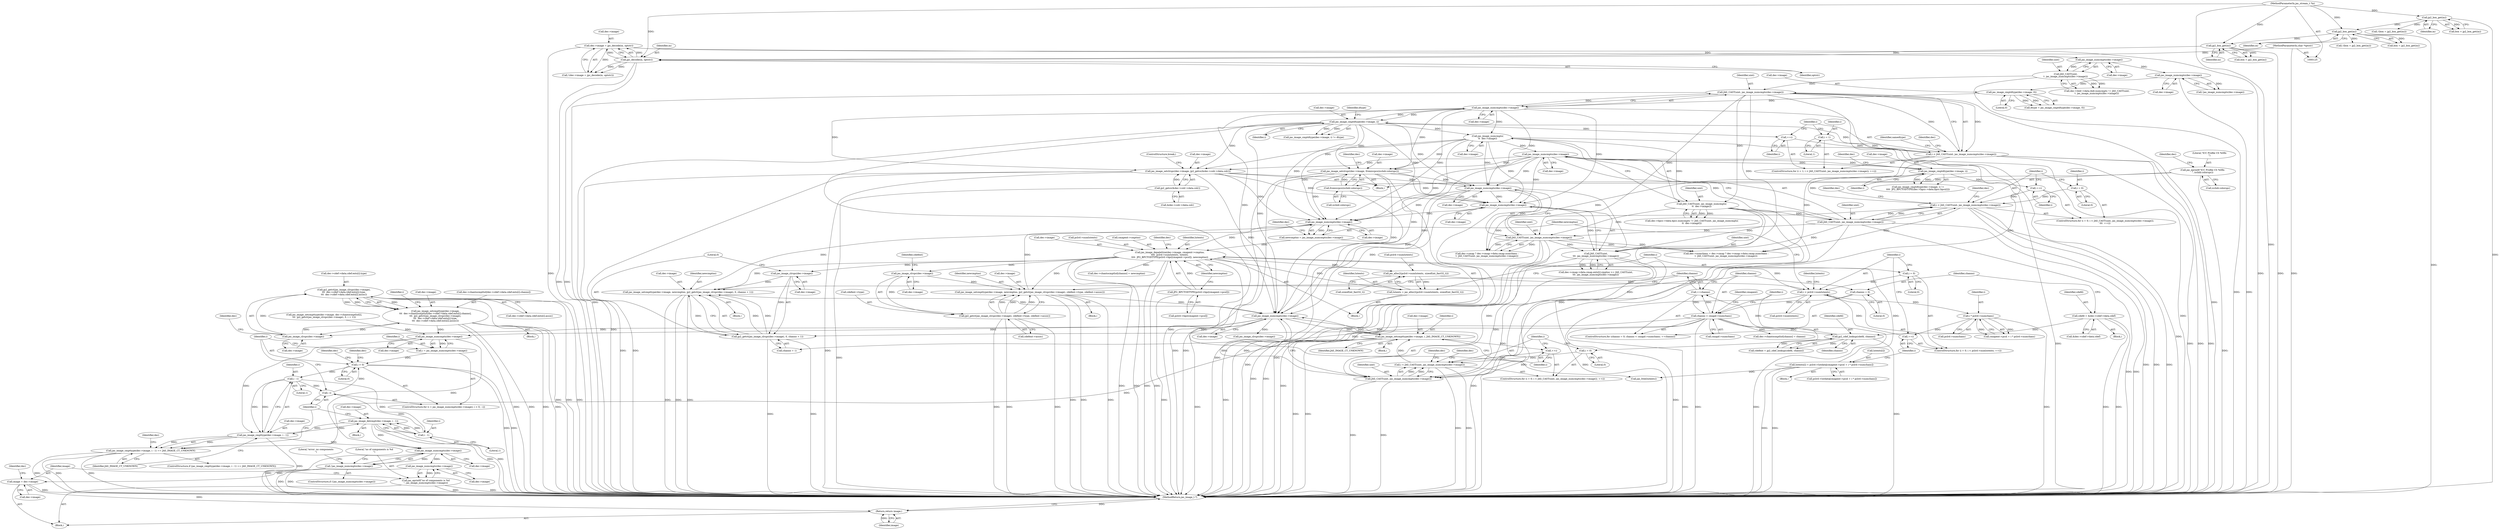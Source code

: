 digraph "0_jasper_e24bdc716c3327b067c551bc6cfb97fd2370358d_0@API" {
"1001128" [label="(Call,jp2_getct(jas_image_clrspc(dec->image),\n\t\t\t  dec->cdef->data.cdef.ents[i].type,\n\t\t\t  dec->cdef->data.cdef.ents[i].assoc))"];
"1001129" [label="(Call,jas_image_clrspc(dec->image))"];
"1001107" [label="(Call,jas_image_setcmpttype(dec->image,\n\t\t\t  dec->chantocmptlut[dec->cdef->data.cdef.ents[i].channo],\n\t\t\t  jp2_getct(jas_image_clrspc(dec->image),\n\t\t\t  dec->cdef->data.cdef.ents[i].type,\n\t\t\t  dec->cdef->data.cdef.ents[i].assoc)))"];
"1001128" [label="(Call,jp2_getct(jas_image_clrspc(dec->image),\n\t\t\t  dec->cdef->data.cdef.ents[i].type,\n\t\t\t  dec->cdef->data.cdef.ents[i].assoc))"];
"1001055" [label="(Call,jas_image_numcmpts(dec->image))"];
"1000601" [label="(Call,jas_image_setclrspc(dec->image, jp2_getcs(&dec->colr->data.colr)))"];
"1000528" [label="(Call,jas_image_numcmpts(\n\t\t  dec->image))"];
"1000441" [label="(Call,jas_image_numcmpts(dec->image))"];
"1000450" [label="(Call,jas_image_cmptdtype(dec->image, i))"];
"1000437" [label="(Call,i < JAS_CAST(uint, jas_image_numcmpts(dec->image)))"];
"1000445" [label="(Call,++i)"];
"1000434" [label="(Call,i = 1)"];
"1000439" [label="(Call,JAS_CAST(uint, jas_image_numcmpts(dec->image)))"];
"1000404" [label="(Call,JAS_CAST(uint,\n\t  jas_image_numcmpts(dec->image)))"];
"1000406" [label="(Call,jas_image_numcmpts(dec->image))"];
"1000373" [label="(Call,dec->image = jpc_decode(in, optstr))"];
"1000377" [label="(Call,jpc_decode(in, optstr))"];
"1000231" [label="(Call,jp2_box_get(in))"];
"1000206" [label="(Call,jp2_box_get(in))"];
"1000167" [label="(Call,jp2_box_get(in))"];
"1000126" [label="(MethodParameterIn,jas_stream_t *in)"];
"1000127" [label="(MethodParameterIn,char *optstr)"];
"1000428" [label="(Call,jas_image_cmptdtype(dec->image, 0))"];
"1000415" [label="(Call,jas_image_numcmpts(dec->image))"];
"1000547" [label="(Call,jas_image_numcmpts(dec->image))"];
"1000556" [label="(Call,jas_image_cmptdtype(dec->image, i))"];
"1000543" [label="(Call,i < JAS_CAST(uint, jas_image_numcmpts(dec->image)))"];
"1000551" [label="(Call,++i)"];
"1000540" [label="(Call,i = 0)"];
"1000545" [label="(Call,JAS_CAST(uint, jas_image_numcmpts(dec->image)))"];
"1000526" [label="(Call,JAS_CAST(uint, jas_image_numcmpts(\n\t\t  dec->image)))"];
"1000605" [label="(Call,jp2_getcs(&dec->colr->data.colr))"];
"1001015" [label="(Call,jas_image_setcmpttype(dec->image, newcmptno, jp2_getct(jas_image_clrspc(dec->image), cdefent->type, cdefent->assoc)))"];
"1001021" [label="(Call,jas_image_clrspc(dec->image))"];
"1000971" [label="(Call,jas_image_depalettize(dec->image, cmapent->cmptno,\n\t\t\t\t  pclrd->numlutents, lutents,\n\t\t\t\t  JP2_BPCTODTYPE(pclrd->bpc[cmapent->pcol]), newcmptno))"];
"1000967" [label="(Call,jas_image_numcmpts(dec->image))"];
"1000739" [label="(Call,jas_image_numcmpts(dec->image))"];
"1000653" [label="(Call,jas_image_setclrspc(dec->image, fromiccpcs(icchdr.colorspc)))"];
"1000657" [label="(Call,fromiccpcs(icchdr.colorspc))"];
"1000648" [label="(Call,jas_eprintf(\"ICC Profile CS %08x\n\", icchdr.colorspc))"];
"1000777" [label="(Call,jas_image_numcmpts(dec->image))"];
"1001033" [label="(Call,jas_image_setcmpttype(dec->image, newcmptno, jp2_getct(jas_image_clrspc(dec->image), 0, channo + 1)))"];
"1001039" [label="(Call,jas_image_clrspc(dec->image))"];
"1001038" [label="(Call,jp2_getct(jas_image_clrspc(dec->image), 0, channo + 1))"];
"1000890" [label="(Call,channo < cmapd->numchans)"];
"1000887" [label="(Call,channo = 0)"];
"1000895" [label="(Call,++channo)"];
"1001007" [label="(Call,jp2_cdef_lookup(cdefd, channo))"];
"1000876" [label="(Call,cdefd = &dec->cdef->data.cdef)"];
"1000940" [label="(Call,i < pclrd->numlutents)"];
"1000937" [label="(Call,i = 0)"];
"1000945" [label="(Call,++i)"];
"1000960" [label="(Call,i * pclrd->numchans)"];
"1000930" [label="(Call,jas_alloc2(pclrd->numlutents, sizeof(int_fast32_t)))"];
"1000928" [label="(Call,lutents = jas_alloc2(pclrd->numlutents, sizeof(int_fast32_t)))"];
"1000948" [label="(Call,lutents[i] = pclrd->lutdata[cmapent->pcol + i * pclrd->numchans])"];
"1000982" [label="(Call,JP2_BPCTODTYPE(pclrd->bpc[cmapent->pcol]))"];
"1000965" [label="(Call,newcmptno = jas_image_numcmpts(dec->image))"];
"1001020" [label="(Call,jp2_getct(jas_image_clrspc(dec->image), cdefent->type, cdefent->assoc))"];
"1001062" [label="(Call,jas_image_setcmpttype(dec->image, i, JAS_IMAGE_CT_UNKNOWN))"];
"1001051" [label="(Call,i < JAS_CAST(uint, jas_image_numcmpts(dec->image)))"];
"1001048" [label="(Call,i = 0)"];
"1001059" [label="(Call,++i)"];
"1001053" [label="(Call,JAS_CAST(uint, jas_image_numcmpts(dec->image)))"];
"1000737" [label="(Call,JAS_CAST(uint, jas_image_numcmpts(dec->image)))"];
"1000775" [label="(Call,JAS_CAST(uint,\n\t\t\t  jas_image_numcmpts(dec->image)))"];
"1001194" [label="(Call,jas_image_numcmpts(dec->image))"];
"1001192" [label="(Call,i = jas_image_numcmpts(dec->image))"];
"1001198" [label="(Call,i > 0)"];
"1001210" [label="(Call,i - 1)"];
"1001201" [label="(Call,--i)"];
"1001206" [label="(Call,jas_image_cmpttype(dec->image, i - 1))"];
"1001205" [label="(Call,jas_image_cmpttype(dec->image, i - 1) == JAS_IMAGE_CT_UNKNOWN)"];
"1001215" [label="(Call,jas_image_delcmpt(dec->image, i - 1))"];
"1001224" [label="(Call,jas_image_numcmpts(dec->image))"];
"1001223" [label="(Call,!jas_image_numcmpts(dec->image))"];
"1001234" [label="(Call,jas_image_numcmpts(dec->image))"];
"1001232" [label="(Call,jas_eprintf(\"no of components is %d\n\", jas_image_numcmpts(dec->image)))"];
"1001238" [label="(Call,image = dec->image)"];
"1001250" [label="(Return,return image;)"];
"1001219" [label="(Call,i - 1)"];
"1000204" [label="(Call,box = jp2_box_get(in))"];
"1000948" [label="(Call,lutents[i] = pclrd->lutdata[cmapent->pcol + i * pclrd->numchans])"];
"1000528" [label="(Call,jas_image_numcmpts(\n\t\t  dec->image))"];
"1000546" [label="(Identifier,uint)"];
"1001015" [label="(Call,jas_image_setcmpttype(dec->image, newcmptno, jp2_getct(jas_image_clrspc(dec->image), cdefent->type, cdefent->assoc)))"];
"1000949" [label="(Call,lutents[i])"];
"1000978" [label="(Call,pclrd->numlutents)"];
"1000560" [label="(Identifier,i)"];
"1000938" [label="(Identifier,i)"];
"1000658" [label="(Call,icchdr.colorspc)"];
"1001051" [label="(Call,i < JAS_CAST(uint, jas_image_numcmpts(dec->image)))"];
"1001210" [label="(Call,i - 1)"];
"1000436" [label="(Literal,1)"];
"1001007" [label="(Call,jp2_cdef_lookup(cdefd, channo))"];
"1001213" [label="(Identifier,JAS_IMAGE_CT_UNKNOWN)"];
"1000650" [label="(Call,icchdr.colorspc)"];
"1001225" [label="(Call,dec->image)"];
"1001028" [label="(Call,cdefent->assoc)"];
"1001206" [label="(Call,jas_image_cmpttype(dec->image, i - 1))"];
"1001083" [label="(Identifier,i)"];
"1000975" [label="(Call,cmapent->cmptno)"];
"1001219" [label="(Call,i - 1)"];
"1001217" [label="(Identifier,dec)"];
"1001191" [label="(ControlStructure,for (i = jas_image_numcmpts(dec->image); i > 0; --i))"];
"1001026" [label="(Identifier,cdefent)"];
"1000373" [label="(Call,dec->image = jpc_decode(in, optstr))"];
"1001053" [label="(Call,JAS_CAST(uint, jas_image_numcmpts(dec->image)))"];
"1000892" [label="(Call,cmapd->numchans)"];
"1000962" [label="(Call,pclrd->numchans)"];
"1001049" [label="(Identifier,i)"];
"1001239" [label="(Identifier,image)"];
"1001009" [label="(Identifier,channo)"];
"1000428" [label="(Call,jas_image_cmptdtype(dec->image, 0))"];
"1000940" [label="(Call,i < pclrd->numlutents)"];
"1001063" [label="(Call,dec->image)"];
"1001034" [label="(Call,dec->image)"];
"1001008" [label="(Identifier,cdefd)"];
"1000126" [label="(MethodParameterIn,jas_stream_t *in)"];
"1001238" [label="(Call,image = dec->image)"];
"1000968" [label="(Call,dec->image)"];
"1000740" [label="(Call,dec->image)"];
"1001005" [label="(Call,cdefent = jp2_cdef_lookup(cdefd, channo))"];
"1000445" [label="(Call,++i)"];
"1000527" [label="(Identifier,uint)"];
"1001250" [label="(Return,return image;)"];
"1000451" [label="(Call,dec->image)"];
"1000378" [label="(Identifier,in)"];
"1000967" [label="(Call,jas_image_numcmpts(dec->image))"];
"1000206" [label="(Call,jp2_box_get(in))"];
"1000971" [label="(Call,jas_image_depalettize(dec->image, cmapent->cmptno,\n\t\t\t\t  pclrd->numlutents, lutents,\n\t\t\t\t  JP2_BPCTODTYPE(pclrd->bpc[cmapent->pcol]), newcmptno))"];
"1001199" [label="(Identifier,i)"];
"1000542" [label="(Literal,0)"];
"1001025" [label="(Call,cdefent->type)"];
"1000429" [label="(Call,dec->image)"];
"1000929" [label="(Identifier,lutents)"];
"1000960" [label="(Call,i * pclrd->numchans)"];
"1000406" [label="(Call,jas_image_numcmpts(dec->image))"];
"1000551" [label="(Call,++i)"];
"1001230" [label="(Literal,\"error: no components\n\")"];
"1000543" [label="(Call,i < JAS_CAST(uint, jas_image_numcmpts(dec->image)))"];
"1000956" [label="(Call,cmapent->pcol + i * pclrd->numchans)"];
"1000931" [label="(Call,pclrd->numlutents)"];
"1001055" [label="(Call,jas_image_numcmpts(dec->image))"];
"1001212" [label="(Literal,1)"];
"1000739" [label="(Call,jas_image_numcmpts(dec->image))"];
"1001251" [label="(Identifier,image)"];
"1000426" [label="(Call,dtype = jas_image_cmptdtype(dec->image, 0))"];
"1000890" [label="(Call,channo < cmapd->numchans)"];
"1000998" [label="(Call,jas_free(lutents))"];
"1000165" [label="(Call,box = jp2_box_get(in))"];
"1000555" [label="(Call,jas_image_cmptdtype(dec->image, i) !=\n\t\t\t\t  JP2_BPCTODTYPE(dec->bpcc->data.bpcc.bpcs[i]))"];
"1000567" [label="(Identifier,dec)"];
"1001223" [label="(Call,!jas_image_numcmpts(dec->image))"];
"1001059" [label="(Call,++i)"];
"1000583" [label="(Identifier,dec)"];
"1001050" [label="(Literal,0)"];
"1001020" [label="(Call,jp2_getct(jas_image_clrspc(dec->image), cdefent->type, cdefent->assoc))"];
"1000950" [label="(Identifier,lutents)"];
"1000414" [label="(Call,!jas_image_numcmpts(dec->image))"];
"1001133" [label="(Call,dec->cdef->data.cdef.ents[i].type)"];
"1001216" [label="(Call,dec->image)"];
"1000655" [label="(Identifier,dec)"];
"1000558" [label="(Identifier,dec)"];
"1000930" [label="(Call,jas_alloc2(pclrd->numlutents, sizeof(int_fast32_t)))"];
"1001130" [label="(Call,dec->image)"];
"1000649" [label="(Literal,\"ICC Profile CS %08x\n\")"];
"1000961" [label="(Identifier,i)"];
"1000127" [label="(MethodParameterIn,char *optstr)"];
"1000913" [label="(Call,dec->chantocmptlut[channo] = channo)"];
"1001044" [label="(Call,channo + 1)"];
"1000601" [label="(Call,jas_image_setclrspc(dec->image, jp2_getcs(&dec->colr->data.colr)))"];
"1000435" [label="(Identifier,i)"];
"1000982" [label="(Call,JP2_BPCTODTYPE(pclrd->bpc[cmapent->pcol]))"];
"1001245" [label="(Identifier,dec)"];
"1001128" [label="(Call,jp2_getct(jas_image_clrspc(dec->image),\n\t\t\t  dec->cdef->data.cdef.ents[i].type,\n\t\t\t  dec->cdef->data.cdef.ents[i].assoc))"];
"1001240" [label="(Call,dec->image)"];
"1000404" [label="(Call,JAS_CAST(uint,\n\t  jas_image_numcmpts(dec->image)))"];
"1000407" [label="(Call,dec->image)"];
"1000947" [label="(Block,)"];
"1000441" [label="(Call,jas_image_numcmpts(dec->image))"];
"1000207" [label="(Identifier,in)"];
"1000540" [label="(Call,i = 0)"];
"1000544" [label="(Identifier,i)"];
"1000606" [label="(Call,&dec->colr->data.colr)"];
"1001067" [label="(Identifier,JAS_IMAGE_CT_UNKNOWN)"];
"1001064" [label="(Identifier,dec)"];
"1000440" [label="(Identifier,uint)"];
"1000167" [label="(Call,jp2_box_get(in))"];
"1000899" [label="(Identifier,cmapent)"];
"1001056" [label="(Call,dec->image)"];
"1001004" [label="(Block,)"];
"1001208" [label="(Identifier,dec)"];
"1000415" [label="(Call,jas_image_numcmpts(dec->image))"];
"1001048" [label="(Call,i = 0)"];
"1000653" [label="(Call,jas_image_setclrspc(dec->image, fromiccpcs(icchdr.colorspc)))"];
"1000886" [label="(ControlStructure,for (channo = 0; channo < cmapd->numchans; ++channo))"];
"1000541" [label="(Identifier,i)"];
"1001200" [label="(Literal,0)"];
"1000548" [label="(Call,dec->image)"];
"1000545" [label="(Call,JAS_CAST(uint, jas_image_numcmpts(dec->image)))"];
"1000761" [label="(Call,dec->cmap->data.cmap.ents[i].cmptno >= JAS_CAST(uint,\n\t\t\t  jas_image_numcmpts(dec->image)))"];
"1001204" [label="(ControlStructure,if (jas_image_cmpttype(dec->image, i - 1) == JAS_IMAGE_CT_UNKNOWN))"];
"1000934" [label="(Call,sizeof(int_fast32_t))"];
"1000416" [label="(Call,dec->image)"];
"1001139" [label="(Identifier,dec)"];
"1001038" [label="(Call,jp2_getct(jas_image_clrspc(dec->image), 0, channo + 1))"];
"1000941" [label="(Identifier,i)"];
"1000605" [label="(Call,jp2_getcs(&dec->colr->data.colr))"];
"1001047" [label="(ControlStructure,for (i = 0; i < JAS_CAST(uint, jas_image_numcmpts(dec->image)); ++i))"];
"1000994" [label="(Identifier,dec)"];
"1000664" [label="(Identifier,dec)"];
"1000889" [label="(Literal,0)"];
"1001226" [label="(Identifier,dec)"];
"1001019" [label="(Identifier,newcmptno)"];
"1001062" [label="(Call,jas_image_setcmpttype(dec->image, i, JAS_IMAGE_CT_UNKNOWN))"];
"1000439" [label="(Call,JAS_CAST(uint, jas_image_numcmpts(dec->image)))"];
"1000539" [label="(ControlStructure,for (i = 0; i < JAS_CAST(uint, jas_image_numcmpts(dec->image));\n\t\t\t  ++i))"];
"1000552" [label="(Identifier,i)"];
"1000442" [label="(Call,dec->image)"];
"1001198" [label="(Call,i > 0)"];
"1000720" [label="(Call,dec->numchans = dec->cmap ? dec->cmap->data.cmap.numchans :\n\t  JAS_CAST(uint, jas_image_numcmpts(dec->image)))"];
"1001039" [label="(Call,jas_image_clrspc(dec->image))"];
"1001108" [label="(Call,dec->image)"];
"1000939" [label="(Literal,0)"];
"1001201" [label="(Call,--i)"];
"1001084" [label="(Block,)"];
"1000973" [label="(Identifier,dec)"];
"1000599" [label="(Block,)"];
"1000614" [label="(ControlStructure,break;)"];
"1001107" [label="(Call,jas_image_setcmpttype(dec->image,\n\t\t\t  dec->chantocmptlut[dec->cdef->data.cdef.ents[i].channo],\n\t\t\t  jp2_getct(jas_image_clrspc(dec->image),\n\t\t\t  dec->cdef->data.cdef.ents[i].type,\n\t\t\t  dec->cdef->data.cdef.ents[i].assoc)))"];
"1000891" [label="(Identifier,channo)"];
"1001061" [label="(Block,)"];
"1001033" [label="(Call,jas_image_setcmpttype(dec->image, newcmptno, jp2_getct(jas_image_clrspc(dec->image), 0, channo + 1)))"];
"1000557" [label="(Call,dec->image)"];
"1000928" [label="(Call,lutents = jas_alloc2(pclrd->numlutents, sizeof(int_fast32_t)))"];
"1001235" [label="(Call,dec->image)"];
"1000433" [label="(ControlStructure,for (i = 1; i < JAS_CAST(uint, jas_image_numcmpts(dec->image)); ++i))"];
"1000434" [label="(Call,i = 1)"];
"1001146" [label="(Call,dec->cdef->data.cdef.ents[i].assoc)"];
"1001234" [label="(Call,jas_image_numcmpts(dec->image))"];
"1001214" [label="(Block,)"];
"1001022" [label="(Call,dec->image)"];
"1000454" [label="(Identifier,i)"];
"1001043" [label="(Literal,0)"];
"1000983" [label="(Call,pclrd->bpc[cmapent->pcol])"];
"1000738" [label="(Identifier,uint)"];
"1000887" [label="(Call,channo = 0)"];
"1000405" [label="(Identifier,uint)"];
"1001211" [label="(Identifier,i)"];
"1000437" [label="(Call,i < JAS_CAST(uint, jas_image_numcmpts(dec->image)))"];
"1000927" [label="(Block,)"];
"1000231" [label="(Call,jp2_box_get(in))"];
"1000374" [label="(Call,dec->image)"];
"1000455" [label="(Identifier,dtype)"];
"1001202" [label="(Identifier,i)"];
"1000952" [label="(Call,pclrd->lutdata[cmapent->pcol + i * pclrd->numchans])"];
"1000450" [label="(Call,jas_image_cmptdtype(dec->image, i))"];
"1000981" [label="(Identifier,lutents)"];
"1000526" [label="(Call,JAS_CAST(uint, jas_image_numcmpts(\n\t\t  dec->image)))"];
"1001129" [label="(Call,jas_image_clrspc(dec->image))"];
"1001040" [label="(Call,dec->image)"];
"1000877" [label="(Identifier,cdefd)"];
"1000128" [label="(Block,)"];
"1000896" [label="(Identifier,channo)"];
"1000547" [label="(Call,jas_image_numcmpts(dec->image))"];
"1001220" [label="(Identifier,i)"];
"1000232" [label="(Identifier,in)"];
"1001054" [label="(Identifier,uint)"];
"1000438" [label="(Identifier,i)"];
"1000965" [label="(Call,newcmptno = jas_image_numcmpts(dec->image))"];
"1000654" [label="(Call,dec->image)"];
"1000164" [label="(Call,!(box = jp2_box_get(in)))"];
"1001173" [label="(Call,jas_image_setcmpttype(dec->image, dec->chantocmptlut[i],\n\t\t\t  jp2_getct(jas_image_clrspc(dec->image), 0, i + 1)))"];
"1000556" [label="(Call,jas_image_cmptdtype(dec->image, i))"];
"1000945" [label="(Call,++i)"];
"1000229" [label="(Call,box = jp2_box_get(in))"];
"1001221" [label="(Literal,1)"];
"1000878" [label="(Call,&dec->cdef->data.cdef)"];
"1000203" [label="(Call,!(box = jp2_box_get(in)))"];
"1000394" [label="(Call,dec->ihdr->data.ihdr.numcmpts != JAS_CAST(uint,\n\t  jas_image_numcmpts(dec->image)))"];
"1000446" [label="(Identifier,i)"];
"1000972" [label="(Call,dec->image)"];
"1000991" [label="(Call,dec->chantocmptlut[channo] = newcmptno)"];
"1000657" [label="(Call,fromiccpcs(icchdr.colorspc))"];
"1001215" [label="(Call,jas_image_delcmpt(dec->image, i - 1))"];
"1000776" [label="(Identifier,uint)"];
"1001224" [label="(Call,jas_image_numcmpts(dec->image))"];
"1001232" [label="(Call,jas_eprintf(\"no of components is %d\n\", jas_image_numcmpts(dec->image)))"];
"1000372" [label="(Call,!(dec->image = jpc_decode(in, optstr)))"];
"1000516" [label="(Call,dec->bpcc->data.bpcc.numcmpts != JAS_CAST(uint, jas_image_numcmpts(\n\t\t  dec->image)))"];
"1001037" [label="(Identifier,newcmptno)"];
"1000937" [label="(Call,i = 0)"];
"1000529" [label="(Call,dec->image)"];
"1000855" [label="(Block,)"];
"1000777" [label="(Call,jas_image_numcmpts(dec->image))"];
"1001193" [label="(Identifier,i)"];
"1001032" [label="(Block,)"];
"1001183" [label="(Call,jas_image_clrspc(dec->image))"];
"1000876" [label="(Call,cdefd = &dec->cdef->data.cdef)"];
"1001205" [label="(Call,jas_image_cmpttype(dec->image, i - 1) == JAS_IMAGE_CT_UNKNOWN)"];
"1000737" [label="(Call,JAS_CAST(uint, jas_image_numcmpts(dec->image)))"];
"1000464" [label="(Identifier,samedtype)"];
"1001265" [label="(MethodReturn,jas_image_t *)"];
"1000778" [label="(Call,dec->image)"];
"1000888" [label="(Identifier,channo)"];
"1000895" [label="(Call,++channo)"];
"1001052" [label="(Identifier,i)"];
"1001111" [label="(Call,dec->chantocmptlut[dec->cdef->data.cdef.ents[i].channo])"];
"1000602" [label="(Call,dec->image)"];
"1000724" [label="(Call,dec->cmap ? dec->cmap->data.cmap.numchans :\n\t  JAS_CAST(uint, jas_image_numcmpts(dec->image)))"];
"1000966" [label="(Identifier,newcmptno)"];
"1000946" [label="(Identifier,i)"];
"1000775" [label="(Call,JAS_CAST(uint,\n\t\t\t  jas_image_numcmpts(dec->image)))"];
"1000377" [label="(Call,jpc_decode(in, optstr))"];
"1001222" [label="(ControlStructure,if (!jas_image_numcmpts(dec->image)))"];
"1000452" [label="(Identifier,dec)"];
"1001016" [label="(Call,dec->image)"];
"1001066" [label="(Identifier,i)"];
"1001233" [label="(Literal,\"no of components is %d\n\")"];
"1000648" [label="(Call,jas_eprintf(\"ICC Profile CS %08x\n\", icchdr.colorspc))"];
"1000990" [label="(Identifier,newcmptno)"];
"1000942" [label="(Call,pclrd->numlutents)"];
"1001060" [label="(Identifier,i)"];
"1001194" [label="(Call,jas_image_numcmpts(dec->image))"];
"1001021" [label="(Call,jas_image_clrspc(dec->image))"];
"1001207" [label="(Call,dec->image)"];
"1000379" [label="(Identifier,optstr)"];
"1000432" [label="(Literal,0)"];
"1001192" [label="(Call,i = jas_image_numcmpts(dec->image))"];
"1001070" [label="(Identifier,dec)"];
"1000168" [label="(Identifier,in)"];
"1000449" [label="(Call,jas_image_cmptdtype(dec->image, i) != dtype)"];
"1000936" [label="(ControlStructure,for (i = 0; i < pclrd->numlutents; ++i))"];
"1001195" [label="(Call,dec->image)"];
"1001128" -> "1001107"  [label="AST: "];
"1001128" -> "1001146"  [label="CFG: "];
"1001129" -> "1001128"  [label="AST: "];
"1001133" -> "1001128"  [label="AST: "];
"1001146" -> "1001128"  [label="AST: "];
"1001107" -> "1001128"  [label="CFG: "];
"1001128" -> "1001265"  [label="DDG: "];
"1001128" -> "1001265"  [label="DDG: "];
"1001128" -> "1001265"  [label="DDG: "];
"1001128" -> "1001107"  [label="DDG: "];
"1001128" -> "1001107"  [label="DDG: "];
"1001128" -> "1001107"  [label="DDG: "];
"1001129" -> "1001128"  [label="DDG: "];
"1001129" -> "1001130"  [label="CFG: "];
"1001130" -> "1001129"  [label="AST: "];
"1001139" -> "1001129"  [label="CFG: "];
"1001129" -> "1001107"  [label="DDG: "];
"1001107" -> "1001129"  [label="DDG: "];
"1001055" -> "1001129"  [label="DDG: "];
"1001107" -> "1001084"  [label="AST: "];
"1001108" -> "1001107"  [label="AST: "];
"1001111" -> "1001107"  [label="AST: "];
"1001083" -> "1001107"  [label="CFG: "];
"1001107" -> "1001265"  [label="DDG: "];
"1001107" -> "1001265"  [label="DDG: "];
"1001107" -> "1001265"  [label="DDG: "];
"1001107" -> "1001265"  [label="DDG: "];
"1001107" -> "1001194"  [label="DDG: "];
"1001055" -> "1001053"  [label="AST: "];
"1001055" -> "1001056"  [label="CFG: "];
"1001056" -> "1001055"  [label="AST: "];
"1001053" -> "1001055"  [label="CFG: "];
"1001055" -> "1001265"  [label="DDG: "];
"1001055" -> "1001053"  [label="DDG: "];
"1000601" -> "1001055"  [label="DDG: "];
"1001015" -> "1001055"  [label="DDG: "];
"1000739" -> "1001055"  [label="DDG: "];
"1001062" -> "1001055"  [label="DDG: "];
"1000528" -> "1001055"  [label="DDG: "];
"1000777" -> "1001055"  [label="DDG: "];
"1000450" -> "1001055"  [label="DDG: "];
"1000653" -> "1001055"  [label="DDG: "];
"1001033" -> "1001055"  [label="DDG: "];
"1000441" -> "1001055"  [label="DDG: "];
"1000547" -> "1001055"  [label="DDG: "];
"1001055" -> "1001062"  [label="DDG: "];
"1001055" -> "1001183"  [label="DDG: "];
"1001055" -> "1001194"  [label="DDG: "];
"1000601" -> "1000599"  [label="AST: "];
"1000601" -> "1000605"  [label="CFG: "];
"1000602" -> "1000601"  [label="AST: "];
"1000605" -> "1000601"  [label="AST: "];
"1000614" -> "1000601"  [label="CFG: "];
"1000601" -> "1001265"  [label="DDG: "];
"1000601" -> "1001265"  [label="DDG: "];
"1000601" -> "1001265"  [label="DDG: "];
"1000528" -> "1000601"  [label="DDG: "];
"1000450" -> "1000601"  [label="DDG: "];
"1000441" -> "1000601"  [label="DDG: "];
"1000547" -> "1000601"  [label="DDG: "];
"1000605" -> "1000601"  [label="DDG: "];
"1000601" -> "1000739"  [label="DDG: "];
"1000601" -> "1000777"  [label="DDG: "];
"1000601" -> "1000967"  [label="DDG: "];
"1000528" -> "1000526"  [label="AST: "];
"1000528" -> "1000529"  [label="CFG: "];
"1000529" -> "1000528"  [label="AST: "];
"1000526" -> "1000528"  [label="CFG: "];
"1000528" -> "1001265"  [label="DDG: "];
"1000528" -> "1000526"  [label="DDG: "];
"1000441" -> "1000528"  [label="DDG: "];
"1000450" -> "1000528"  [label="DDG: "];
"1000528" -> "1000547"  [label="DDG: "];
"1000528" -> "1000653"  [label="DDG: "];
"1000528" -> "1000739"  [label="DDG: "];
"1000528" -> "1000777"  [label="DDG: "];
"1000528" -> "1000967"  [label="DDG: "];
"1000441" -> "1000439"  [label="AST: "];
"1000441" -> "1000442"  [label="CFG: "];
"1000442" -> "1000441"  [label="AST: "];
"1000439" -> "1000441"  [label="CFG: "];
"1000441" -> "1001265"  [label="DDG: "];
"1000441" -> "1000439"  [label="DDG: "];
"1000450" -> "1000441"  [label="DDG: "];
"1000428" -> "1000441"  [label="DDG: "];
"1000441" -> "1000450"  [label="DDG: "];
"1000441" -> "1000653"  [label="DDG: "];
"1000441" -> "1000739"  [label="DDG: "];
"1000441" -> "1000777"  [label="DDG: "];
"1000441" -> "1000967"  [label="DDG: "];
"1000450" -> "1000449"  [label="AST: "];
"1000450" -> "1000454"  [label="CFG: "];
"1000451" -> "1000450"  [label="AST: "];
"1000454" -> "1000450"  [label="AST: "];
"1000455" -> "1000450"  [label="CFG: "];
"1000450" -> "1001265"  [label="DDG: "];
"1000450" -> "1001265"  [label="DDG: "];
"1000450" -> "1000445"  [label="DDG: "];
"1000450" -> "1000449"  [label="DDG: "];
"1000450" -> "1000449"  [label="DDG: "];
"1000437" -> "1000450"  [label="DDG: "];
"1000450" -> "1000653"  [label="DDG: "];
"1000450" -> "1000739"  [label="DDG: "];
"1000450" -> "1000777"  [label="DDG: "];
"1000450" -> "1000967"  [label="DDG: "];
"1000437" -> "1000433"  [label="AST: "];
"1000437" -> "1000439"  [label="CFG: "];
"1000438" -> "1000437"  [label="AST: "];
"1000439" -> "1000437"  [label="AST: "];
"1000452" -> "1000437"  [label="CFG: "];
"1000464" -> "1000437"  [label="CFG: "];
"1000437" -> "1001265"  [label="DDG: "];
"1000437" -> "1001265"  [label="DDG: "];
"1000437" -> "1001265"  [label="DDG: "];
"1000445" -> "1000437"  [label="DDG: "];
"1000434" -> "1000437"  [label="DDG: "];
"1000439" -> "1000437"  [label="DDG: "];
"1000439" -> "1000437"  [label="DDG: "];
"1000437" -> "1000720"  [label="DDG: "];
"1000437" -> "1000724"  [label="DDG: "];
"1000445" -> "1000433"  [label="AST: "];
"1000445" -> "1000446"  [label="CFG: "];
"1000446" -> "1000445"  [label="AST: "];
"1000438" -> "1000445"  [label="CFG: "];
"1000434" -> "1000433"  [label="AST: "];
"1000434" -> "1000436"  [label="CFG: "];
"1000435" -> "1000434"  [label="AST: "];
"1000436" -> "1000434"  [label="AST: "];
"1000438" -> "1000434"  [label="CFG: "];
"1000440" -> "1000439"  [label="AST: "];
"1000439" -> "1001265"  [label="DDG: "];
"1000439" -> "1001265"  [label="DDG: "];
"1000404" -> "1000439"  [label="DDG: "];
"1000439" -> "1000526"  [label="DDG: "];
"1000439" -> "1000737"  [label="DDG: "];
"1000439" -> "1000775"  [label="DDG: "];
"1000439" -> "1001053"  [label="DDG: "];
"1000404" -> "1000394"  [label="AST: "];
"1000404" -> "1000406"  [label="CFG: "];
"1000405" -> "1000404"  [label="AST: "];
"1000406" -> "1000404"  [label="AST: "];
"1000394" -> "1000404"  [label="CFG: "];
"1000404" -> "1001265"  [label="DDG: "];
"1000404" -> "1000394"  [label="DDG: "];
"1000404" -> "1000394"  [label="DDG: "];
"1000406" -> "1000404"  [label="DDG: "];
"1000406" -> "1000407"  [label="CFG: "];
"1000407" -> "1000406"  [label="AST: "];
"1000373" -> "1000406"  [label="DDG: "];
"1000406" -> "1000415"  [label="DDG: "];
"1000373" -> "1000372"  [label="AST: "];
"1000373" -> "1000377"  [label="CFG: "];
"1000374" -> "1000373"  [label="AST: "];
"1000377" -> "1000373"  [label="AST: "];
"1000372" -> "1000373"  [label="CFG: "];
"1000373" -> "1001265"  [label="DDG: "];
"1000373" -> "1001265"  [label="DDG: "];
"1000373" -> "1000372"  [label="DDG: "];
"1000377" -> "1000373"  [label="DDG: "];
"1000377" -> "1000373"  [label="DDG: "];
"1000377" -> "1000379"  [label="CFG: "];
"1000378" -> "1000377"  [label="AST: "];
"1000379" -> "1000377"  [label="AST: "];
"1000377" -> "1001265"  [label="DDG: "];
"1000377" -> "1001265"  [label="DDG: "];
"1000377" -> "1000372"  [label="DDG: "];
"1000377" -> "1000372"  [label="DDG: "];
"1000231" -> "1000377"  [label="DDG: "];
"1000126" -> "1000377"  [label="DDG: "];
"1000127" -> "1000377"  [label="DDG: "];
"1000231" -> "1000229"  [label="AST: "];
"1000231" -> "1000232"  [label="CFG: "];
"1000232" -> "1000231"  [label="AST: "];
"1000229" -> "1000231"  [label="CFG: "];
"1000231" -> "1001265"  [label="DDG: "];
"1000231" -> "1000229"  [label="DDG: "];
"1000206" -> "1000231"  [label="DDG: "];
"1000126" -> "1000231"  [label="DDG: "];
"1000206" -> "1000204"  [label="AST: "];
"1000206" -> "1000207"  [label="CFG: "];
"1000207" -> "1000206"  [label="AST: "];
"1000204" -> "1000206"  [label="CFG: "];
"1000206" -> "1001265"  [label="DDG: "];
"1000206" -> "1000203"  [label="DDG: "];
"1000206" -> "1000204"  [label="DDG: "];
"1000167" -> "1000206"  [label="DDG: "];
"1000126" -> "1000206"  [label="DDG: "];
"1000167" -> "1000165"  [label="AST: "];
"1000167" -> "1000168"  [label="CFG: "];
"1000168" -> "1000167"  [label="AST: "];
"1000165" -> "1000167"  [label="CFG: "];
"1000167" -> "1001265"  [label="DDG: "];
"1000167" -> "1000164"  [label="DDG: "];
"1000167" -> "1000165"  [label="DDG: "];
"1000126" -> "1000167"  [label="DDG: "];
"1000126" -> "1000125"  [label="AST: "];
"1000126" -> "1001265"  [label="DDG: "];
"1000127" -> "1000125"  [label="AST: "];
"1000127" -> "1001265"  [label="DDG: "];
"1000428" -> "1000426"  [label="AST: "];
"1000428" -> "1000432"  [label="CFG: "];
"1000429" -> "1000428"  [label="AST: "];
"1000432" -> "1000428"  [label="AST: "];
"1000426" -> "1000428"  [label="CFG: "];
"1000428" -> "1000426"  [label="DDG: "];
"1000428" -> "1000426"  [label="DDG: "];
"1000415" -> "1000428"  [label="DDG: "];
"1000415" -> "1000414"  [label="AST: "];
"1000415" -> "1000416"  [label="CFG: "];
"1000416" -> "1000415"  [label="AST: "];
"1000414" -> "1000415"  [label="CFG: "];
"1000415" -> "1001265"  [label="DDG: "];
"1000415" -> "1000414"  [label="DDG: "];
"1000547" -> "1000545"  [label="AST: "];
"1000547" -> "1000548"  [label="CFG: "];
"1000548" -> "1000547"  [label="AST: "];
"1000545" -> "1000547"  [label="CFG: "];
"1000547" -> "1001265"  [label="DDG: "];
"1000547" -> "1000545"  [label="DDG: "];
"1000556" -> "1000547"  [label="DDG: "];
"1000547" -> "1000556"  [label="DDG: "];
"1000547" -> "1000653"  [label="DDG: "];
"1000547" -> "1000739"  [label="DDG: "];
"1000547" -> "1000777"  [label="DDG: "];
"1000547" -> "1000967"  [label="DDG: "];
"1000556" -> "1000555"  [label="AST: "];
"1000556" -> "1000560"  [label="CFG: "];
"1000557" -> "1000556"  [label="AST: "];
"1000560" -> "1000556"  [label="AST: "];
"1000567" -> "1000556"  [label="CFG: "];
"1000556" -> "1000551"  [label="DDG: "];
"1000556" -> "1000555"  [label="DDG: "];
"1000556" -> "1000555"  [label="DDG: "];
"1000543" -> "1000556"  [label="DDG: "];
"1000543" -> "1000539"  [label="AST: "];
"1000543" -> "1000545"  [label="CFG: "];
"1000544" -> "1000543"  [label="AST: "];
"1000545" -> "1000543"  [label="AST: "];
"1000558" -> "1000543"  [label="CFG: "];
"1000583" -> "1000543"  [label="CFG: "];
"1000543" -> "1001265"  [label="DDG: "];
"1000543" -> "1001265"  [label="DDG: "];
"1000543" -> "1001265"  [label="DDG: "];
"1000551" -> "1000543"  [label="DDG: "];
"1000540" -> "1000543"  [label="DDG: "];
"1000545" -> "1000543"  [label="DDG: "];
"1000545" -> "1000543"  [label="DDG: "];
"1000543" -> "1000720"  [label="DDG: "];
"1000543" -> "1000724"  [label="DDG: "];
"1000551" -> "1000539"  [label="AST: "];
"1000551" -> "1000552"  [label="CFG: "];
"1000552" -> "1000551"  [label="AST: "];
"1000544" -> "1000551"  [label="CFG: "];
"1000540" -> "1000539"  [label="AST: "];
"1000540" -> "1000542"  [label="CFG: "];
"1000541" -> "1000540"  [label="AST: "];
"1000542" -> "1000540"  [label="AST: "];
"1000544" -> "1000540"  [label="CFG: "];
"1000546" -> "1000545"  [label="AST: "];
"1000545" -> "1001265"  [label="DDG: "];
"1000545" -> "1001265"  [label="DDG: "];
"1000526" -> "1000545"  [label="DDG: "];
"1000545" -> "1000737"  [label="DDG: "];
"1000545" -> "1000775"  [label="DDG: "];
"1000545" -> "1001053"  [label="DDG: "];
"1000526" -> "1000516"  [label="AST: "];
"1000527" -> "1000526"  [label="AST: "];
"1000516" -> "1000526"  [label="CFG: "];
"1000526" -> "1001265"  [label="DDG: "];
"1000526" -> "1001265"  [label="DDG: "];
"1000526" -> "1000516"  [label="DDG: "];
"1000526" -> "1000516"  [label="DDG: "];
"1000526" -> "1000737"  [label="DDG: "];
"1000526" -> "1000775"  [label="DDG: "];
"1000526" -> "1001053"  [label="DDG: "];
"1000605" -> "1000606"  [label="CFG: "];
"1000606" -> "1000605"  [label="AST: "];
"1000605" -> "1001265"  [label="DDG: "];
"1001015" -> "1001004"  [label="AST: "];
"1001015" -> "1001020"  [label="CFG: "];
"1001016" -> "1001015"  [label="AST: "];
"1001019" -> "1001015"  [label="AST: "];
"1001020" -> "1001015"  [label="AST: "];
"1000896" -> "1001015"  [label="CFG: "];
"1001015" -> "1001265"  [label="DDG: "];
"1001015" -> "1001265"  [label="DDG: "];
"1001015" -> "1001265"  [label="DDG: "];
"1001015" -> "1000967"  [label="DDG: "];
"1001021" -> "1001015"  [label="DDG: "];
"1000971" -> "1001015"  [label="DDG: "];
"1001020" -> "1001015"  [label="DDG: "];
"1001020" -> "1001015"  [label="DDG: "];
"1001020" -> "1001015"  [label="DDG: "];
"1001021" -> "1001020"  [label="AST: "];
"1001021" -> "1001022"  [label="CFG: "];
"1001022" -> "1001021"  [label="AST: "];
"1001026" -> "1001021"  [label="CFG: "];
"1001021" -> "1001020"  [label="DDG: "];
"1000971" -> "1001021"  [label="DDG: "];
"1000971" -> "1000927"  [label="AST: "];
"1000971" -> "1000990"  [label="CFG: "];
"1000972" -> "1000971"  [label="AST: "];
"1000975" -> "1000971"  [label="AST: "];
"1000978" -> "1000971"  [label="AST: "];
"1000981" -> "1000971"  [label="AST: "];
"1000982" -> "1000971"  [label="AST: "];
"1000990" -> "1000971"  [label="AST: "];
"1000994" -> "1000971"  [label="CFG: "];
"1000971" -> "1001265"  [label="DDG: "];
"1000971" -> "1001265"  [label="DDG: "];
"1000971" -> "1001265"  [label="DDG: "];
"1000971" -> "1001265"  [label="DDG: "];
"1000971" -> "1000930"  [label="DDG: "];
"1000967" -> "1000971"  [label="DDG: "];
"1000940" -> "1000971"  [label="DDG: "];
"1000928" -> "1000971"  [label="DDG: "];
"1000948" -> "1000971"  [label="DDG: "];
"1000982" -> "1000971"  [label="DDG: "];
"1000965" -> "1000971"  [label="DDG: "];
"1000971" -> "1000991"  [label="DDG: "];
"1000971" -> "1000998"  [label="DDG: "];
"1000971" -> "1001033"  [label="DDG: "];
"1000971" -> "1001039"  [label="DDG: "];
"1000967" -> "1000965"  [label="AST: "];
"1000967" -> "1000968"  [label="CFG: "];
"1000968" -> "1000967"  [label="AST: "];
"1000965" -> "1000967"  [label="CFG: "];
"1000967" -> "1000965"  [label="DDG: "];
"1000739" -> "1000967"  [label="DDG: "];
"1000777" -> "1000967"  [label="DDG: "];
"1000653" -> "1000967"  [label="DDG: "];
"1001033" -> "1000967"  [label="DDG: "];
"1000739" -> "1000737"  [label="AST: "];
"1000739" -> "1000740"  [label="CFG: "];
"1000740" -> "1000739"  [label="AST: "];
"1000737" -> "1000739"  [label="CFG: "];
"1000739" -> "1001265"  [label="DDG: "];
"1000739" -> "1000737"  [label="DDG: "];
"1000653" -> "1000739"  [label="DDG: "];
"1000739" -> "1000777"  [label="DDG: "];
"1000653" -> "1000599"  [label="AST: "];
"1000653" -> "1000657"  [label="CFG: "];
"1000654" -> "1000653"  [label="AST: "];
"1000657" -> "1000653"  [label="AST: "];
"1000664" -> "1000653"  [label="CFG: "];
"1000653" -> "1001265"  [label="DDG: "];
"1000653" -> "1001265"  [label="DDG: "];
"1000653" -> "1001265"  [label="DDG: "];
"1000657" -> "1000653"  [label="DDG: "];
"1000653" -> "1000777"  [label="DDG: "];
"1000657" -> "1000658"  [label="CFG: "];
"1000658" -> "1000657"  [label="AST: "];
"1000657" -> "1001265"  [label="DDG: "];
"1000648" -> "1000657"  [label="DDG: "];
"1000648" -> "1000599"  [label="AST: "];
"1000648" -> "1000650"  [label="CFG: "];
"1000649" -> "1000648"  [label="AST: "];
"1000650" -> "1000648"  [label="AST: "];
"1000655" -> "1000648"  [label="CFG: "];
"1000648" -> "1001265"  [label="DDG: "];
"1000777" -> "1000775"  [label="AST: "];
"1000777" -> "1000778"  [label="CFG: "];
"1000778" -> "1000777"  [label="AST: "];
"1000775" -> "1000777"  [label="CFG: "];
"1000777" -> "1001265"  [label="DDG: "];
"1000777" -> "1000775"  [label="DDG: "];
"1001033" -> "1001032"  [label="AST: "];
"1001033" -> "1001038"  [label="CFG: "];
"1001034" -> "1001033"  [label="AST: "];
"1001037" -> "1001033"  [label="AST: "];
"1001038" -> "1001033"  [label="AST: "];
"1000896" -> "1001033"  [label="CFG: "];
"1001033" -> "1001265"  [label="DDG: "];
"1001033" -> "1001265"  [label="DDG: "];
"1001033" -> "1001265"  [label="DDG: "];
"1001039" -> "1001033"  [label="DDG: "];
"1001038" -> "1001033"  [label="DDG: "];
"1001038" -> "1001033"  [label="DDG: "];
"1001038" -> "1001033"  [label="DDG: "];
"1001039" -> "1001038"  [label="AST: "];
"1001039" -> "1001040"  [label="CFG: "];
"1001040" -> "1001039"  [label="AST: "];
"1001043" -> "1001039"  [label="CFG: "];
"1001039" -> "1001038"  [label="DDG: "];
"1001038" -> "1001044"  [label="CFG: "];
"1001043" -> "1001038"  [label="AST: "];
"1001044" -> "1001038"  [label="AST: "];
"1001038" -> "1001265"  [label="DDG: "];
"1001038" -> "1001265"  [label="DDG: "];
"1000890" -> "1001038"  [label="DDG: "];
"1000890" -> "1000886"  [label="AST: "];
"1000890" -> "1000892"  [label="CFG: "];
"1000891" -> "1000890"  [label="AST: "];
"1000892" -> "1000890"  [label="AST: "];
"1000899" -> "1000890"  [label="CFG: "];
"1001049" -> "1000890"  [label="CFG: "];
"1000890" -> "1001265"  [label="DDG: "];
"1000890" -> "1001265"  [label="DDG: "];
"1000890" -> "1001265"  [label="DDG: "];
"1000887" -> "1000890"  [label="DDG: "];
"1000895" -> "1000890"  [label="DDG: "];
"1000890" -> "1000895"  [label="DDG: "];
"1000890" -> "1000913"  [label="DDG: "];
"1000890" -> "1001007"  [label="DDG: "];
"1000890" -> "1001044"  [label="DDG: "];
"1000887" -> "1000886"  [label="AST: "];
"1000887" -> "1000889"  [label="CFG: "];
"1000888" -> "1000887"  [label="AST: "];
"1000889" -> "1000887"  [label="AST: "];
"1000891" -> "1000887"  [label="CFG: "];
"1000895" -> "1000886"  [label="AST: "];
"1000895" -> "1000896"  [label="CFG: "];
"1000896" -> "1000895"  [label="AST: "];
"1000891" -> "1000895"  [label="CFG: "];
"1001007" -> "1000895"  [label="DDG: "];
"1001007" -> "1001005"  [label="AST: "];
"1001007" -> "1001009"  [label="CFG: "];
"1001008" -> "1001007"  [label="AST: "];
"1001009" -> "1001007"  [label="AST: "];
"1001005" -> "1001007"  [label="CFG: "];
"1001007" -> "1001265"  [label="DDG: "];
"1001007" -> "1001005"  [label="DDG: "];
"1001007" -> "1001005"  [label="DDG: "];
"1000876" -> "1001007"  [label="DDG: "];
"1000876" -> "1000855"  [label="AST: "];
"1000876" -> "1000878"  [label="CFG: "];
"1000877" -> "1000876"  [label="AST: "];
"1000878" -> "1000876"  [label="AST: "];
"1000888" -> "1000876"  [label="CFG: "];
"1000876" -> "1001265"  [label="DDG: "];
"1000876" -> "1001265"  [label="DDG: "];
"1000940" -> "1000936"  [label="AST: "];
"1000940" -> "1000942"  [label="CFG: "];
"1000941" -> "1000940"  [label="AST: "];
"1000942" -> "1000940"  [label="AST: "];
"1000950" -> "1000940"  [label="CFG: "];
"1000966" -> "1000940"  [label="CFG: "];
"1000940" -> "1001265"  [label="DDG: "];
"1000937" -> "1000940"  [label="DDG: "];
"1000945" -> "1000940"  [label="DDG: "];
"1000930" -> "1000940"  [label="DDG: "];
"1000940" -> "1000960"  [label="DDG: "];
"1000937" -> "1000936"  [label="AST: "];
"1000937" -> "1000939"  [label="CFG: "];
"1000938" -> "1000937"  [label="AST: "];
"1000939" -> "1000937"  [label="AST: "];
"1000941" -> "1000937"  [label="CFG: "];
"1000945" -> "1000936"  [label="AST: "];
"1000945" -> "1000946"  [label="CFG: "];
"1000946" -> "1000945"  [label="AST: "];
"1000941" -> "1000945"  [label="CFG: "];
"1000960" -> "1000945"  [label="DDG: "];
"1000960" -> "1000956"  [label="AST: "];
"1000960" -> "1000962"  [label="CFG: "];
"1000961" -> "1000960"  [label="AST: "];
"1000962" -> "1000960"  [label="AST: "];
"1000956" -> "1000960"  [label="CFG: "];
"1000960" -> "1001265"  [label="DDG: "];
"1000960" -> "1000956"  [label="DDG: "];
"1000960" -> "1000956"  [label="DDG: "];
"1000930" -> "1000928"  [label="AST: "];
"1000930" -> "1000934"  [label="CFG: "];
"1000931" -> "1000930"  [label="AST: "];
"1000934" -> "1000930"  [label="AST: "];
"1000928" -> "1000930"  [label="CFG: "];
"1000930" -> "1000928"  [label="DDG: "];
"1000928" -> "1000927"  [label="AST: "];
"1000929" -> "1000928"  [label="AST: "];
"1000938" -> "1000928"  [label="CFG: "];
"1000928" -> "1001265"  [label="DDG: "];
"1000948" -> "1000947"  [label="AST: "];
"1000948" -> "1000952"  [label="CFG: "];
"1000949" -> "1000948"  [label="AST: "];
"1000952" -> "1000948"  [label="AST: "];
"1000946" -> "1000948"  [label="CFG: "];
"1000948" -> "1001265"  [label="DDG: "];
"1000948" -> "1001265"  [label="DDG: "];
"1000948" -> "1000998"  [label="DDG: "];
"1000982" -> "1000983"  [label="CFG: "];
"1000983" -> "1000982"  [label="AST: "];
"1000990" -> "1000982"  [label="CFG: "];
"1000982" -> "1001265"  [label="DDG: "];
"1000965" -> "1000927"  [label="AST: "];
"1000966" -> "1000965"  [label="AST: "];
"1000973" -> "1000965"  [label="CFG: "];
"1001020" -> "1001028"  [label="CFG: "];
"1001025" -> "1001020"  [label="AST: "];
"1001028" -> "1001020"  [label="AST: "];
"1001020" -> "1001265"  [label="DDG: "];
"1001020" -> "1001265"  [label="DDG: "];
"1001020" -> "1001265"  [label="DDG: "];
"1001062" -> "1001061"  [label="AST: "];
"1001062" -> "1001067"  [label="CFG: "];
"1001063" -> "1001062"  [label="AST: "];
"1001066" -> "1001062"  [label="AST: "];
"1001067" -> "1001062"  [label="AST: "];
"1001060" -> "1001062"  [label="CFG: "];
"1001062" -> "1001265"  [label="DDG: "];
"1001062" -> "1001265"  [label="DDG: "];
"1001062" -> "1001059"  [label="DDG: "];
"1001051" -> "1001062"  [label="DDG: "];
"1001062" -> "1001205"  [label="DDG: "];
"1001051" -> "1001047"  [label="AST: "];
"1001051" -> "1001053"  [label="CFG: "];
"1001052" -> "1001051"  [label="AST: "];
"1001053" -> "1001051"  [label="AST: "];
"1001064" -> "1001051"  [label="CFG: "];
"1001070" -> "1001051"  [label="CFG: "];
"1001051" -> "1001265"  [label="DDG: "];
"1001051" -> "1001265"  [label="DDG: "];
"1001048" -> "1001051"  [label="DDG: "];
"1001059" -> "1001051"  [label="DDG: "];
"1001053" -> "1001051"  [label="DDG: "];
"1001053" -> "1001051"  [label="DDG: "];
"1001048" -> "1001047"  [label="AST: "];
"1001048" -> "1001050"  [label="CFG: "];
"1001049" -> "1001048"  [label="AST: "];
"1001050" -> "1001048"  [label="AST: "];
"1001052" -> "1001048"  [label="CFG: "];
"1001059" -> "1001047"  [label="AST: "];
"1001059" -> "1001060"  [label="CFG: "];
"1001060" -> "1001059"  [label="AST: "];
"1001052" -> "1001059"  [label="CFG: "];
"1001054" -> "1001053"  [label="AST: "];
"1001053" -> "1001265"  [label="DDG: "];
"1001053" -> "1001265"  [label="DDG: "];
"1000737" -> "1001053"  [label="DDG: "];
"1000775" -> "1001053"  [label="DDG: "];
"1000737" -> "1000724"  [label="AST: "];
"1000738" -> "1000737"  [label="AST: "];
"1000724" -> "1000737"  [label="CFG: "];
"1000737" -> "1001265"  [label="DDG: "];
"1000737" -> "1001265"  [label="DDG: "];
"1000737" -> "1000720"  [label="DDG: "];
"1000737" -> "1000720"  [label="DDG: "];
"1000737" -> "1000724"  [label="DDG: "];
"1000737" -> "1000724"  [label="DDG: "];
"1000737" -> "1000775"  [label="DDG: "];
"1000775" -> "1000761"  [label="AST: "];
"1000776" -> "1000775"  [label="AST: "];
"1000761" -> "1000775"  [label="CFG: "];
"1000775" -> "1001265"  [label="DDG: "];
"1000775" -> "1001265"  [label="DDG: "];
"1000775" -> "1000761"  [label="DDG: "];
"1000775" -> "1000761"  [label="DDG: "];
"1001194" -> "1001192"  [label="AST: "];
"1001194" -> "1001195"  [label="CFG: "];
"1001195" -> "1001194"  [label="AST: "];
"1001192" -> "1001194"  [label="CFG: "];
"1001194" -> "1001192"  [label="DDG: "];
"1001173" -> "1001194"  [label="DDG: "];
"1001194" -> "1001206"  [label="DDG: "];
"1001194" -> "1001224"  [label="DDG: "];
"1001192" -> "1001191"  [label="AST: "];
"1001193" -> "1001192"  [label="AST: "];
"1001199" -> "1001192"  [label="CFG: "];
"1001192" -> "1001198"  [label="DDG: "];
"1001198" -> "1001191"  [label="AST: "];
"1001198" -> "1001200"  [label="CFG: "];
"1001199" -> "1001198"  [label="AST: "];
"1001200" -> "1001198"  [label="AST: "];
"1001208" -> "1001198"  [label="CFG: "];
"1001226" -> "1001198"  [label="CFG: "];
"1001198" -> "1001265"  [label="DDG: "];
"1001198" -> "1001265"  [label="DDG: "];
"1001201" -> "1001198"  [label="DDG: "];
"1001198" -> "1001210"  [label="DDG: "];
"1001210" -> "1001206"  [label="AST: "];
"1001210" -> "1001212"  [label="CFG: "];
"1001211" -> "1001210"  [label="AST: "];
"1001212" -> "1001210"  [label="AST: "];
"1001206" -> "1001210"  [label="CFG: "];
"1001210" -> "1001201"  [label="DDG: "];
"1001210" -> "1001206"  [label="DDG: "];
"1001210" -> "1001206"  [label="DDG: "];
"1001210" -> "1001219"  [label="DDG: "];
"1001201" -> "1001191"  [label="AST: "];
"1001201" -> "1001202"  [label="CFG: "];
"1001202" -> "1001201"  [label="AST: "];
"1001199" -> "1001201"  [label="CFG: "];
"1001219" -> "1001201"  [label="DDG: "];
"1001206" -> "1001205"  [label="AST: "];
"1001207" -> "1001206"  [label="AST: "];
"1001213" -> "1001206"  [label="CFG: "];
"1001206" -> "1001265"  [label="DDG: "];
"1001206" -> "1001205"  [label="DDG: "];
"1001206" -> "1001205"  [label="DDG: "];
"1001215" -> "1001206"  [label="DDG: "];
"1001206" -> "1001215"  [label="DDG: "];
"1001206" -> "1001224"  [label="DDG: "];
"1001205" -> "1001204"  [label="AST: "];
"1001205" -> "1001213"  [label="CFG: "];
"1001213" -> "1001205"  [label="AST: "];
"1001217" -> "1001205"  [label="CFG: "];
"1001202" -> "1001205"  [label="CFG: "];
"1001205" -> "1001265"  [label="DDG: "];
"1001205" -> "1001265"  [label="DDG: "];
"1001205" -> "1001265"  [label="DDG: "];
"1001215" -> "1001214"  [label="AST: "];
"1001215" -> "1001219"  [label="CFG: "];
"1001216" -> "1001215"  [label="AST: "];
"1001219" -> "1001215"  [label="AST: "];
"1001202" -> "1001215"  [label="CFG: "];
"1001215" -> "1001265"  [label="DDG: "];
"1001215" -> "1001265"  [label="DDG: "];
"1001219" -> "1001215"  [label="DDG: "];
"1001219" -> "1001215"  [label="DDG: "];
"1001215" -> "1001224"  [label="DDG: "];
"1001224" -> "1001223"  [label="AST: "];
"1001224" -> "1001225"  [label="CFG: "];
"1001225" -> "1001224"  [label="AST: "];
"1001223" -> "1001224"  [label="CFG: "];
"1001224" -> "1001265"  [label="DDG: "];
"1001224" -> "1001223"  [label="DDG: "];
"1001224" -> "1001234"  [label="DDG: "];
"1001223" -> "1001222"  [label="AST: "];
"1001230" -> "1001223"  [label="CFG: "];
"1001233" -> "1001223"  [label="CFG: "];
"1001223" -> "1001265"  [label="DDG: "];
"1001223" -> "1001265"  [label="DDG: "];
"1001234" -> "1001232"  [label="AST: "];
"1001234" -> "1001235"  [label="CFG: "];
"1001235" -> "1001234"  [label="AST: "];
"1001232" -> "1001234"  [label="CFG: "];
"1001234" -> "1001232"  [label="DDG: "];
"1001234" -> "1001238"  [label="DDG: "];
"1001232" -> "1000128"  [label="AST: "];
"1001233" -> "1001232"  [label="AST: "];
"1001239" -> "1001232"  [label="CFG: "];
"1001232" -> "1001265"  [label="DDG: "];
"1001232" -> "1001265"  [label="DDG: "];
"1001238" -> "1000128"  [label="AST: "];
"1001238" -> "1001240"  [label="CFG: "];
"1001239" -> "1001238"  [label="AST: "];
"1001240" -> "1001238"  [label="AST: "];
"1001245" -> "1001238"  [label="CFG: "];
"1001238" -> "1001265"  [label="DDG: "];
"1001238" -> "1001250"  [label="DDG: "];
"1001250" -> "1000128"  [label="AST: "];
"1001250" -> "1001251"  [label="CFG: "];
"1001251" -> "1001250"  [label="AST: "];
"1001265" -> "1001250"  [label="CFG: "];
"1001250" -> "1001265"  [label="DDG: "];
"1001251" -> "1001250"  [label="DDG: "];
"1001219" -> "1001221"  [label="CFG: "];
"1001220" -> "1001219"  [label="AST: "];
"1001221" -> "1001219"  [label="AST: "];
}

